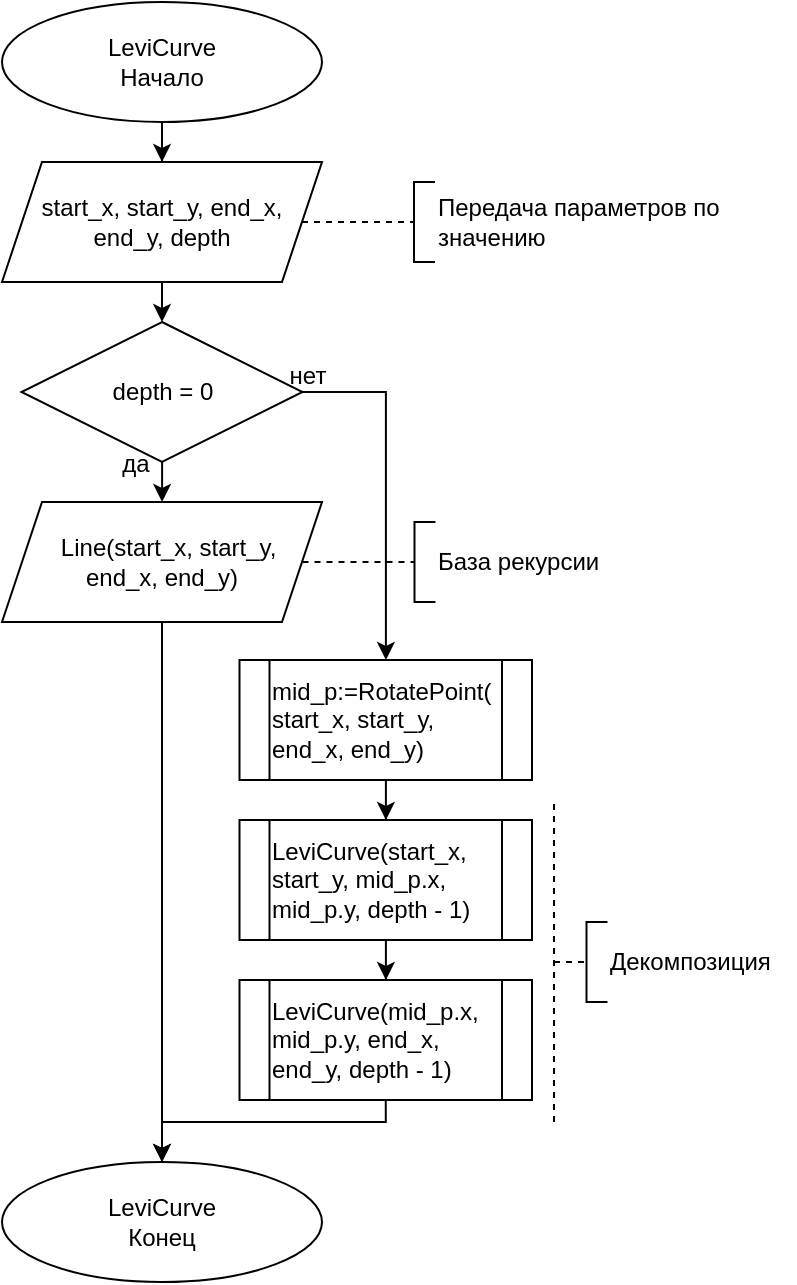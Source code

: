 <mxfile version="26.0.6">
  <diagram name="Страница — 1" id="kO691VLn5rPkBsITCD-d">
    <mxGraphModel dx="712" dy="769" grid="1" gridSize="10" guides="1" tooltips="1" connect="1" arrows="1" fold="1" page="1" pageScale="1" pageWidth="827" pageHeight="1169" math="0" shadow="0">
      <root>
        <mxCell id="0" />
        <mxCell id="1" parent="0" />
        <mxCell id="x_PddtxITYd9c36-Mj4Z-4" style="edgeStyle=orthogonalEdgeStyle;rounded=0;orthogonalLoop=1;jettySize=auto;html=1;" edge="1" parent="1" source="x_PddtxITYd9c36-Mj4Z-1" target="x_PddtxITYd9c36-Mj4Z-3">
          <mxGeometry relative="1" as="geometry" />
        </mxCell>
        <mxCell id="x_PddtxITYd9c36-Mj4Z-1" value="LeviCurve&lt;br&gt;Начало" style="ellipse;whiteSpace=wrap;html=1;" vertex="1" parent="1">
          <mxGeometry x="254" y="90" width="160" height="60" as="geometry" />
        </mxCell>
        <mxCell id="x_PddtxITYd9c36-Mj4Z-2" value="LeviCurve&lt;br&gt;Конец" style="ellipse;whiteSpace=wrap;html=1;" vertex="1" parent="1">
          <mxGeometry x="254" y="670" width="160" height="60" as="geometry" />
        </mxCell>
        <mxCell id="x_PddtxITYd9c36-Mj4Z-7" style="edgeStyle=orthogonalEdgeStyle;rounded=0;orthogonalLoop=1;jettySize=auto;html=1;" edge="1" parent="1" source="x_PddtxITYd9c36-Mj4Z-3" target="x_PddtxITYd9c36-Mj4Z-6">
          <mxGeometry relative="1" as="geometry" />
        </mxCell>
        <mxCell id="x_PddtxITYd9c36-Mj4Z-3" value="start_x, start_y, end_x, end_y, depth" style="shape=parallelogram;perimeter=parallelogramPerimeter;whiteSpace=wrap;html=1;fixedSize=1;" vertex="1" parent="1">
          <mxGeometry x="254" y="170" width="160" height="60" as="geometry" />
        </mxCell>
        <mxCell id="x_PddtxITYd9c36-Mj4Z-5" value="Передача параметров по значению" style="text;html=1;align=left;verticalAlign=middle;whiteSpace=wrap;rounded=0;" vertex="1" parent="1">
          <mxGeometry x="470" y="185" width="180" height="30" as="geometry" />
        </mxCell>
        <mxCell id="x_PddtxITYd9c36-Mj4Z-10" style="edgeStyle=orthogonalEdgeStyle;rounded=0;orthogonalLoop=1;jettySize=auto;html=1;" edge="1" parent="1" source="x_PddtxITYd9c36-Mj4Z-6" target="x_PddtxITYd9c36-Mj4Z-9">
          <mxGeometry relative="1" as="geometry" />
        </mxCell>
        <mxCell id="x_PddtxITYd9c36-Mj4Z-12" style="edgeStyle=orthogonalEdgeStyle;rounded=0;orthogonalLoop=1;jettySize=auto;html=1;exitX=1;exitY=0.5;exitDx=0;exitDy=0;" edge="1" parent="1" source="x_PddtxITYd9c36-Mj4Z-6" target="x_PddtxITYd9c36-Mj4Z-11">
          <mxGeometry relative="1" as="geometry" />
        </mxCell>
        <mxCell id="x_PddtxITYd9c36-Mj4Z-6" value="depth = 0" style="rhombus;whiteSpace=wrap;html=1;" vertex="1" parent="1">
          <mxGeometry x="263.75" y="250" width="140.5" height="70" as="geometry" />
        </mxCell>
        <mxCell id="x_PddtxITYd9c36-Mj4Z-17" style="edgeStyle=orthogonalEdgeStyle;rounded=0;orthogonalLoop=1;jettySize=auto;html=1;" edge="1" parent="1" source="x_PddtxITYd9c36-Mj4Z-9" target="x_PddtxITYd9c36-Mj4Z-2">
          <mxGeometry relative="1" as="geometry" />
        </mxCell>
        <mxCell id="x_PddtxITYd9c36-Mj4Z-9" value="&amp;nbsp; &amp;nbsp;Line(start_x, start_y,&amp;nbsp;&lt;div&gt;end_x, end_y)&lt;/div&gt;" style="shape=parallelogram;perimeter=parallelogramPerimeter;whiteSpace=wrap;html=1;fixedSize=1;" vertex="1" parent="1">
          <mxGeometry x="254" y="340" width="160" height="60" as="geometry" />
        </mxCell>
        <mxCell id="x_PddtxITYd9c36-Mj4Z-15" style="edgeStyle=orthogonalEdgeStyle;rounded=0;orthogonalLoop=1;jettySize=auto;html=1;" edge="1" parent="1" source="x_PddtxITYd9c36-Mj4Z-11" target="x_PddtxITYd9c36-Mj4Z-13">
          <mxGeometry relative="1" as="geometry" />
        </mxCell>
        <mxCell id="x_PddtxITYd9c36-Mj4Z-11" value="mid_p:=RotatePoint(&lt;div&gt;start_x, start_y, end_x, end_y)&lt;/div&gt;" style="shape=process;whiteSpace=wrap;html=1;backgroundOutline=1;align=left;" vertex="1" parent="1">
          <mxGeometry x="372.75" y="419" width="146.25" height="60" as="geometry" />
        </mxCell>
        <mxCell id="x_PddtxITYd9c36-Mj4Z-16" style="edgeStyle=orthogonalEdgeStyle;rounded=0;orthogonalLoop=1;jettySize=auto;html=1;" edge="1" parent="1" source="x_PddtxITYd9c36-Mj4Z-13" target="x_PddtxITYd9c36-Mj4Z-14">
          <mxGeometry relative="1" as="geometry" />
        </mxCell>
        <mxCell id="x_PddtxITYd9c36-Mj4Z-13" value="LeviCurve(start_x, start_y, mid_p.x, mid_p.y, depth - 1)" style="shape=process;whiteSpace=wrap;html=1;backgroundOutline=1;align=left;" vertex="1" parent="1">
          <mxGeometry x="372.75" y="499" width="146.25" height="60" as="geometry" />
        </mxCell>
        <mxCell id="x_PddtxITYd9c36-Mj4Z-18" style="edgeStyle=orthogonalEdgeStyle;rounded=0;orthogonalLoop=1;jettySize=auto;html=1;exitX=0.5;exitY=1;exitDx=0;exitDy=0;" edge="1" parent="1" source="x_PddtxITYd9c36-Mj4Z-14" target="x_PddtxITYd9c36-Mj4Z-2">
          <mxGeometry relative="1" as="geometry">
            <Array as="points">
              <mxPoint x="446" y="650" />
              <mxPoint x="334" y="650" />
            </Array>
          </mxGeometry>
        </mxCell>
        <mxCell id="x_PddtxITYd9c36-Mj4Z-14" value="LeviCurve(mid_p.x, mid_p.y, end_x, end_y, depth - 1)" style="shape=process;whiteSpace=wrap;html=1;backgroundOutline=1;align=left;" vertex="1" parent="1">
          <mxGeometry x="372.75" y="579" width="146.25" height="60" as="geometry" />
        </mxCell>
        <mxCell id="x_PddtxITYd9c36-Mj4Z-19" value="да" style="text;html=1;align=center;verticalAlign=middle;whiteSpace=wrap;rounded=0;" vertex="1" parent="1">
          <mxGeometry x="311" y="316" width="20" height="10" as="geometry" />
        </mxCell>
        <mxCell id="x_PddtxITYd9c36-Mj4Z-20" value="нет" style="text;html=1;align=center;verticalAlign=middle;whiteSpace=wrap;rounded=0;" vertex="1" parent="1">
          <mxGeometry x="397" y="272" width="20" height="10" as="geometry" />
        </mxCell>
        <mxCell id="x_PddtxITYd9c36-Mj4Z-21" value="" style="shape=partialRectangle;whiteSpace=wrap;html=1;bottom=1;right=1;left=1;top=0;fillColor=none;routingCenterX=-0.5;rotation=90;" vertex="1" parent="1">
          <mxGeometry x="445" y="195" width="40" height="10" as="geometry" />
        </mxCell>
        <mxCell id="x_PddtxITYd9c36-Mj4Z-24" value="" style="endArrow=none;dashed=1;html=1;rounded=0;entryX=0.5;entryY=1;entryDx=0;entryDy=0;" edge="1" parent="1" source="x_PddtxITYd9c36-Mj4Z-3" target="x_PddtxITYd9c36-Mj4Z-21">
          <mxGeometry width="50" height="50" relative="1" as="geometry">
            <mxPoint x="320" y="450" as="sourcePoint" />
            <mxPoint x="370" y="400" as="targetPoint" />
          </mxGeometry>
        </mxCell>
        <mxCell id="x_PddtxITYd9c36-Mj4Z-28" value="База рекурсии" style="text;html=1;align=left;verticalAlign=middle;whiteSpace=wrap;rounded=0;" vertex="1" parent="1">
          <mxGeometry x="470.25" y="355" width="180" height="30" as="geometry" />
        </mxCell>
        <mxCell id="x_PddtxITYd9c36-Mj4Z-29" value="" style="shape=partialRectangle;whiteSpace=wrap;html=1;bottom=1;right=1;left=1;top=0;fillColor=none;routingCenterX=-0.5;rotation=90;" vertex="1" parent="1">
          <mxGeometry x="445.25" y="365" width="40" height="10" as="geometry" />
        </mxCell>
        <mxCell id="x_PddtxITYd9c36-Mj4Z-30" value="" style="endArrow=none;dashed=1;html=1;rounded=0;entryX=0.5;entryY=1;entryDx=0;entryDy=0;" edge="1" parent="1" target="x_PddtxITYd9c36-Mj4Z-29">
          <mxGeometry width="50" height="50" relative="1" as="geometry">
            <mxPoint x="404.25" y="370" as="sourcePoint" />
            <mxPoint x="370.25" y="570" as="targetPoint" />
          </mxGeometry>
        </mxCell>
        <mxCell id="x_PddtxITYd9c36-Mj4Z-34" value="" style="endArrow=none;dashed=1;html=1;rounded=0;" edge="1" parent="1">
          <mxGeometry width="50" height="50" relative="1" as="geometry">
            <mxPoint x="530" y="650" as="sourcePoint" />
            <mxPoint x="530" y="490" as="targetPoint" />
          </mxGeometry>
        </mxCell>
        <mxCell id="x_PddtxITYd9c36-Mj4Z-35" value="Декомпозиция" style="text;html=1;align=left;verticalAlign=middle;whiteSpace=wrap;rounded=0;" vertex="1" parent="1">
          <mxGeometry x="556.25" y="555" width="94" height="30" as="geometry" />
        </mxCell>
        <mxCell id="x_PddtxITYd9c36-Mj4Z-36" value="" style="shape=partialRectangle;whiteSpace=wrap;html=1;bottom=1;right=1;left=1;top=0;fillColor=none;routingCenterX=-0.5;rotation=90;" vertex="1" parent="1">
          <mxGeometry x="531.25" y="565" width="40" height="10" as="geometry" />
        </mxCell>
        <mxCell id="x_PddtxITYd9c36-Mj4Z-37" value="" style="endArrow=none;dashed=1;html=1;rounded=0;entryX=0.5;entryY=1;entryDx=0;entryDy=0;" edge="1" parent="1" target="x_PddtxITYd9c36-Mj4Z-36">
          <mxGeometry width="50" height="50" relative="1" as="geometry">
            <mxPoint x="530" y="570" as="sourcePoint" />
            <mxPoint x="496" y="770" as="targetPoint" />
          </mxGeometry>
        </mxCell>
      </root>
    </mxGraphModel>
  </diagram>
</mxfile>
